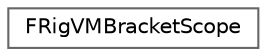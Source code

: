 digraph "Graphical Class Hierarchy"
{
 // INTERACTIVE_SVG=YES
 // LATEX_PDF_SIZE
  bgcolor="transparent";
  edge [fontname=Helvetica,fontsize=10,labelfontname=Helvetica,labelfontsize=10];
  node [fontname=Helvetica,fontsize=10,shape=box,height=0.2,width=0.4];
  rankdir="LR";
  Node0 [id="Node000000",label="FRigVMBracketScope",height=0.2,width=0.4,color="grey40", fillcolor="white", style="filled",URL="$d3/d1f/classFRigVMBracketScope.html",tooltip=" "];
}
